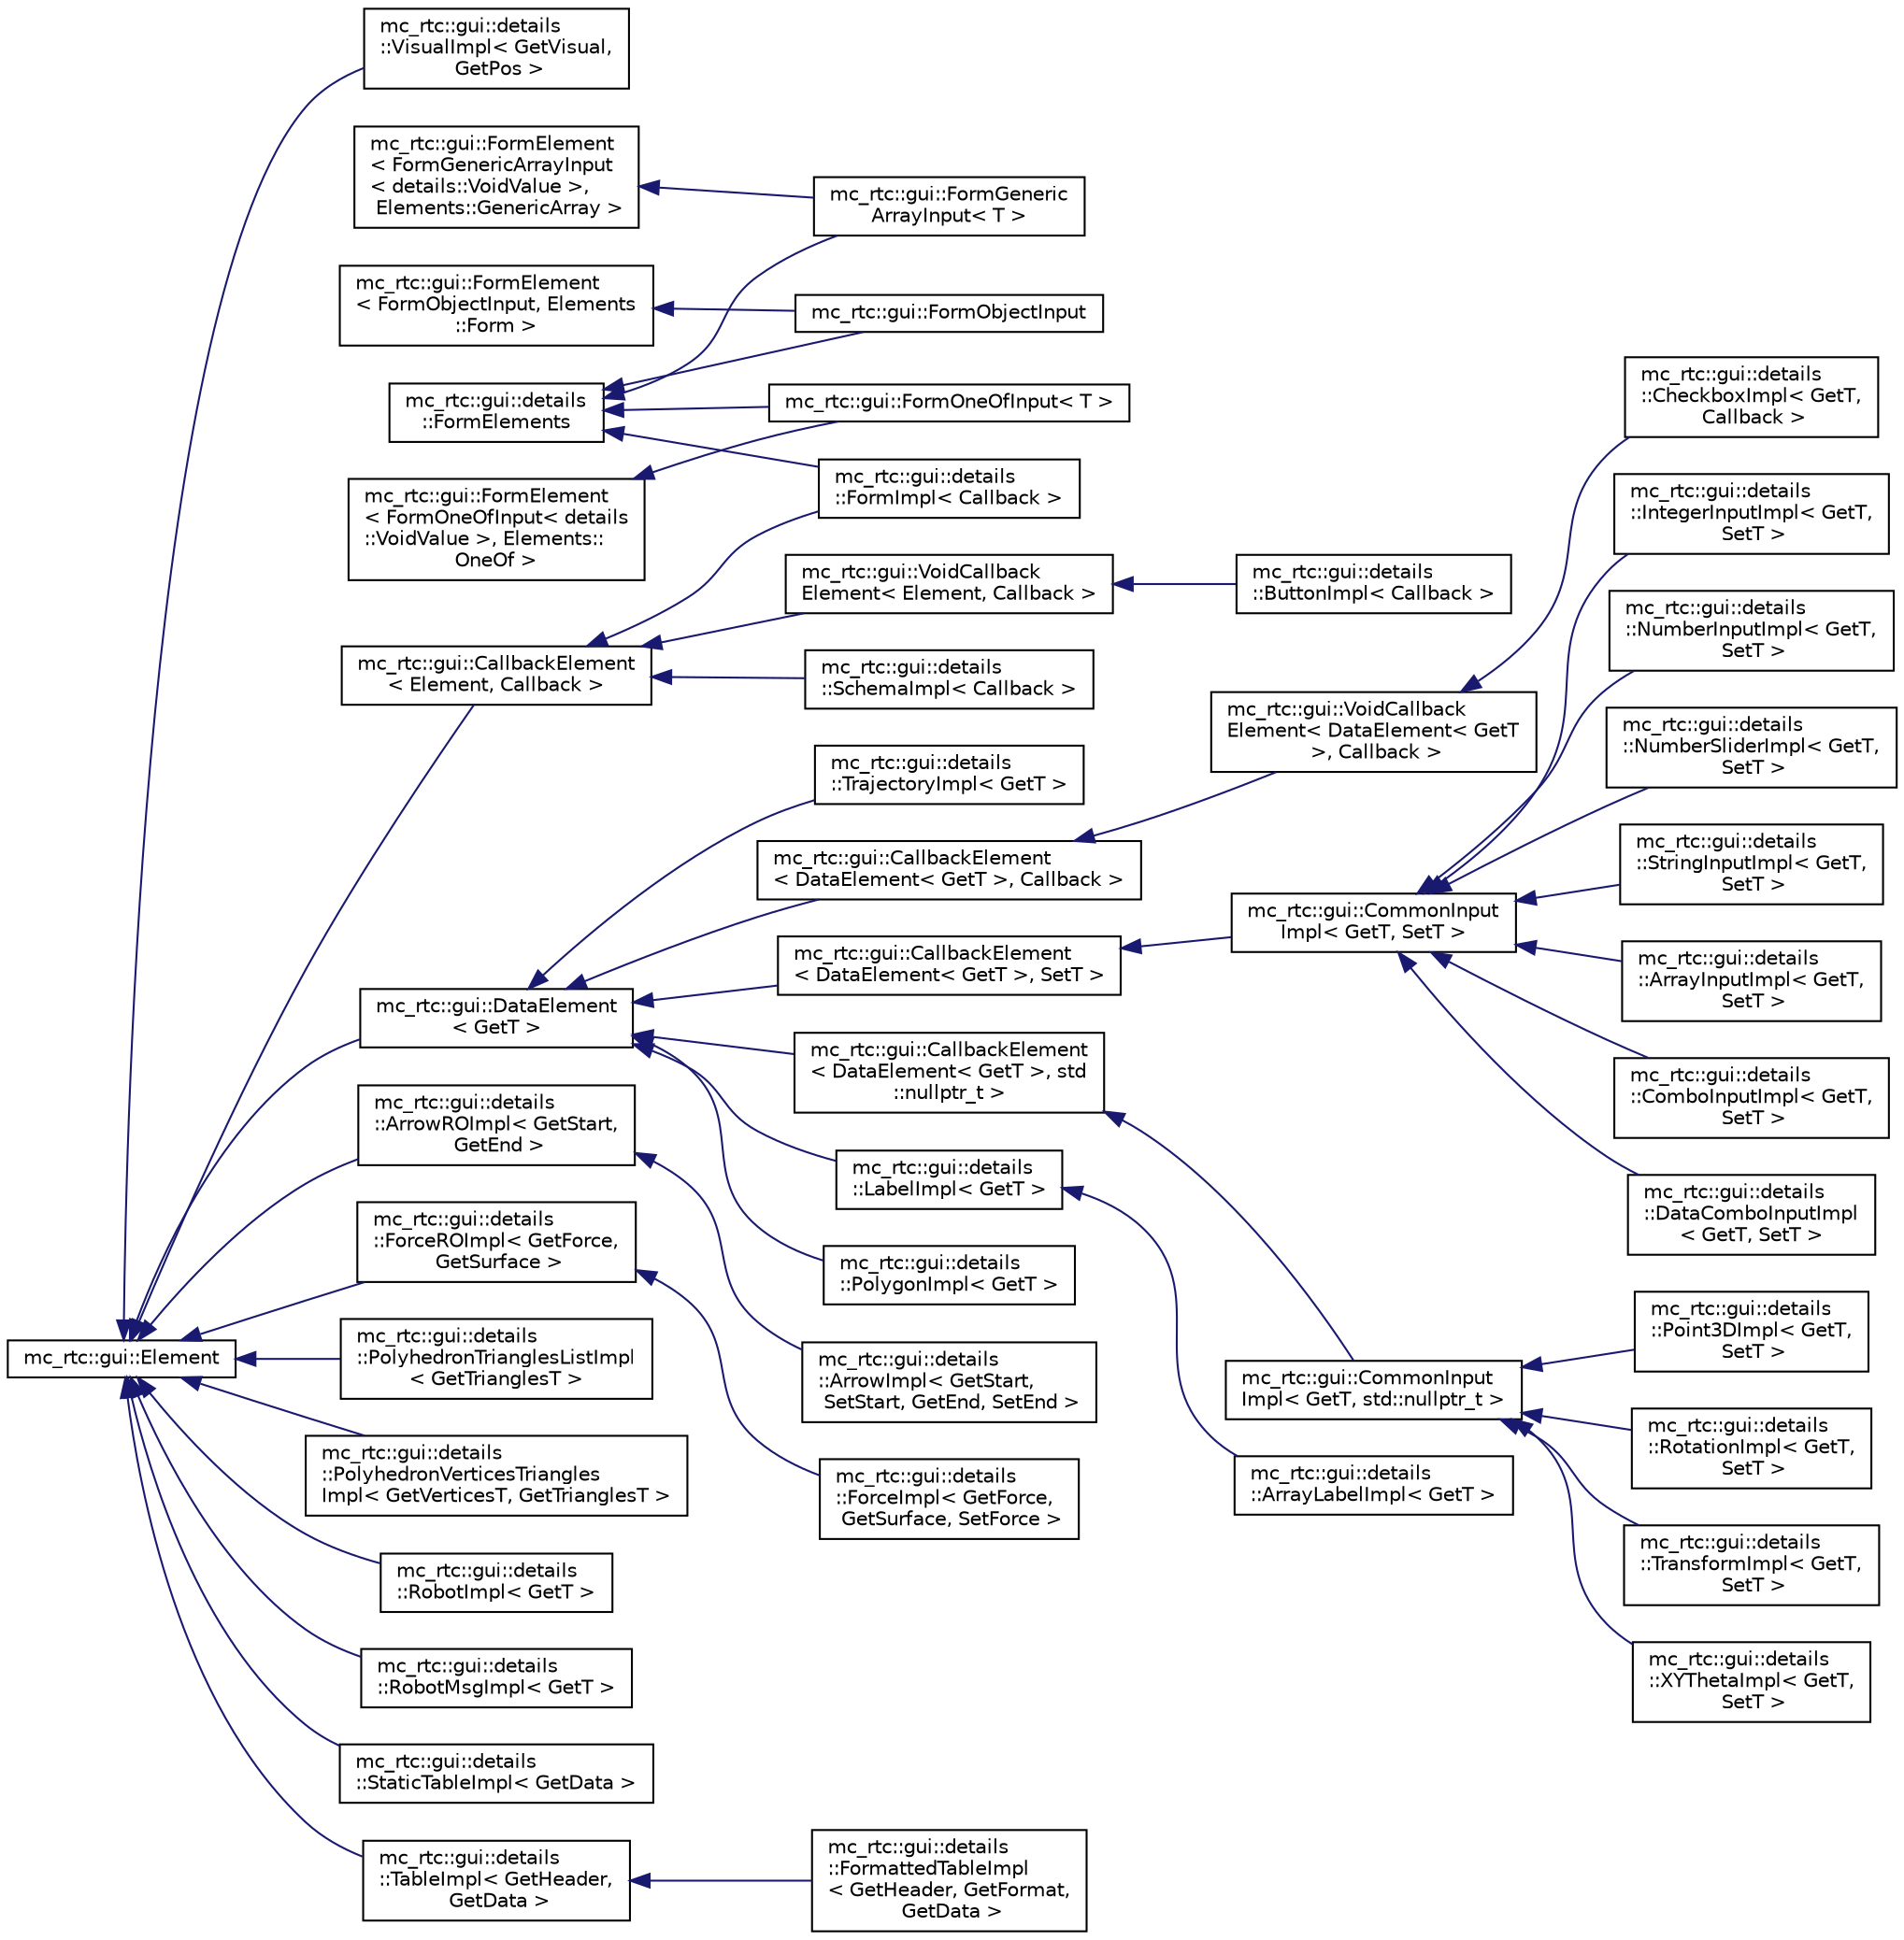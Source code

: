 digraph "Graphical Class Hierarchy"
{
 // INTERACTIVE_SVG=YES
 // LATEX_PDF_SIZE
  edge [fontname="Helvetica",fontsize="10",labelfontname="Helvetica",labelfontsize="10"];
  node [fontname="Helvetica",fontsize="10",shape=record];
  rankdir="LR";
  Node383 [label="mc_rtc::gui::Element",height=0.2,width=0.4,color="black", fillcolor="white", style="filled",URL="$structmc__rtc_1_1gui_1_1Element.html",tooltip=" "];
  Node383 -> Node384 [dir="back",color="midnightblue",fontsize="10",style="solid",fontname="Helvetica"];
  Node384 [label="mc_rtc::gui::CallbackElement\l\< Element, Callback \>",height=0.2,width=0.4,color="black", fillcolor="white", style="filled",URL="$structmc__rtc_1_1gui_1_1CallbackElement.html",tooltip=" "];
  Node384 -> Node1 [dir="back",color="midnightblue",fontsize="10",style="solid",fontname="Helvetica"];
  Node1 [label="mc_rtc::gui::details\l::FormImpl\< Callback \>",height=0.2,width=0.4,color="black", fillcolor="white", style="filled",URL="$structmc__rtc_1_1gui_1_1details_1_1FormImpl.html",tooltip=" "];
  Node384 -> Node385 [dir="back",color="midnightblue",fontsize="10",style="solid",fontname="Helvetica"];
  Node385 [label="mc_rtc::gui::details\l::SchemaImpl\< Callback \>",height=0.2,width=0.4,color="black", fillcolor="white", style="filled",URL="$structmc__rtc_1_1gui_1_1details_1_1SchemaImpl.html",tooltip=" "];
  Node384 -> Node386 [dir="back",color="midnightblue",fontsize="10",style="solid",fontname="Helvetica"];
  Node386 [label="mc_rtc::gui::VoidCallback\lElement\< Element, Callback \>",height=0.2,width=0.4,color="black", fillcolor="white", style="filled",URL="$structmc__rtc_1_1gui_1_1VoidCallbackElement.html",tooltip=" "];
  Node386 -> Node387 [dir="back",color="midnightblue",fontsize="10",style="solid",fontname="Helvetica"];
  Node387 [label="mc_rtc::gui::details\l::ButtonImpl\< Callback \>",height=0.2,width=0.4,color="black", fillcolor="white", style="filled",URL="$structmc__rtc_1_1gui_1_1details_1_1ButtonImpl.html",tooltip=" "];
  Node383 -> Node388 [dir="back",color="midnightblue",fontsize="10",style="solid",fontname="Helvetica"];
  Node388 [label="mc_rtc::gui::DataElement\l\< GetT \>",height=0.2,width=0.4,color="black", fillcolor="white", style="filled",URL="$structmc__rtc_1_1gui_1_1DataElement.html",tooltip=" "];
  Node388 -> Node389 [dir="back",color="midnightblue",fontsize="10",style="solid",fontname="Helvetica"];
  Node389 [label="mc_rtc::gui::CallbackElement\l\< DataElement\< GetT \>, Callback \>",height=0.2,width=0.4,color="black", fillcolor="white", style="filled",URL="$structmc__rtc_1_1gui_1_1CallbackElement.html",tooltip=" "];
  Node389 -> Node390 [dir="back",color="midnightblue",fontsize="10",style="solid",fontname="Helvetica"];
  Node390 [label="mc_rtc::gui::VoidCallback\lElement\< DataElement\< GetT\l \>, Callback \>",height=0.2,width=0.4,color="black", fillcolor="white", style="filled",URL="$structmc__rtc_1_1gui_1_1VoidCallbackElement.html",tooltip=" "];
  Node390 -> Node391 [dir="back",color="midnightblue",fontsize="10",style="solid",fontname="Helvetica"];
  Node391 [label="mc_rtc::gui::details\l::CheckboxImpl\< GetT,\l Callback \>",height=0.2,width=0.4,color="black", fillcolor="white", style="filled",URL="$structmc__rtc_1_1gui_1_1details_1_1CheckboxImpl.html",tooltip=" "];
  Node388 -> Node392 [dir="back",color="midnightblue",fontsize="10",style="solid",fontname="Helvetica"];
  Node392 [label="mc_rtc::gui::CallbackElement\l\< DataElement\< GetT \>, SetT \>",height=0.2,width=0.4,color="black", fillcolor="white", style="filled",URL="$structmc__rtc_1_1gui_1_1CallbackElement.html",tooltip=" "];
  Node392 -> Node393 [dir="back",color="midnightblue",fontsize="10",style="solid",fontname="Helvetica"];
  Node393 [label="mc_rtc::gui::CommonInput\lImpl\< GetT, SetT \>",height=0.2,width=0.4,color="black", fillcolor="white", style="filled",URL="$structmc__rtc_1_1gui_1_1CommonInputImpl.html",tooltip=" "];
  Node393 -> Node394 [dir="back",color="midnightblue",fontsize="10",style="solid",fontname="Helvetica"];
  Node394 [label="mc_rtc::gui::details\l::ArrayInputImpl\< GetT,\l SetT \>",height=0.2,width=0.4,color="black", fillcolor="white", style="filled",URL="$structmc__rtc_1_1gui_1_1details_1_1ArrayInputImpl.html",tooltip=" "];
  Node393 -> Node395 [dir="back",color="midnightblue",fontsize="10",style="solid",fontname="Helvetica"];
  Node395 [label="mc_rtc::gui::details\l::ComboInputImpl\< GetT,\l SetT \>",height=0.2,width=0.4,color="black", fillcolor="white", style="filled",URL="$structmc__rtc_1_1gui_1_1details_1_1ComboInputImpl.html",tooltip=" "];
  Node393 -> Node396 [dir="back",color="midnightblue",fontsize="10",style="solid",fontname="Helvetica"];
  Node396 [label="mc_rtc::gui::details\l::DataComboInputImpl\l\< GetT, SetT \>",height=0.2,width=0.4,color="black", fillcolor="white", style="filled",URL="$structmc__rtc_1_1gui_1_1details_1_1DataComboInputImpl.html",tooltip=" "];
  Node393 -> Node397 [dir="back",color="midnightblue",fontsize="10",style="solid",fontname="Helvetica"];
  Node397 [label="mc_rtc::gui::details\l::IntegerInputImpl\< GetT,\l SetT \>",height=0.2,width=0.4,color="black", fillcolor="white", style="filled",URL="$structmc__rtc_1_1gui_1_1details_1_1IntegerInputImpl.html",tooltip=" "];
  Node393 -> Node398 [dir="back",color="midnightblue",fontsize="10",style="solid",fontname="Helvetica"];
  Node398 [label="mc_rtc::gui::details\l::NumberInputImpl\< GetT,\l SetT \>",height=0.2,width=0.4,color="black", fillcolor="white", style="filled",URL="$structmc__rtc_1_1gui_1_1details_1_1NumberInputImpl.html",tooltip=" "];
  Node393 -> Node399 [dir="back",color="midnightblue",fontsize="10",style="solid",fontname="Helvetica"];
  Node399 [label="mc_rtc::gui::details\l::NumberSliderImpl\< GetT,\l SetT \>",height=0.2,width=0.4,color="black", fillcolor="white", style="filled",URL="$structmc__rtc_1_1gui_1_1details_1_1NumberSliderImpl.html",tooltip=" "];
  Node393 -> Node400 [dir="back",color="midnightblue",fontsize="10",style="solid",fontname="Helvetica"];
  Node400 [label="mc_rtc::gui::details\l::StringInputImpl\< GetT,\l SetT \>",height=0.2,width=0.4,color="black", fillcolor="white", style="filled",URL="$structmc__rtc_1_1gui_1_1details_1_1StringInputImpl.html",tooltip=" "];
  Node388 -> Node401 [dir="back",color="midnightblue",fontsize="10",style="solid",fontname="Helvetica"];
  Node401 [label="mc_rtc::gui::CallbackElement\l\< DataElement\< GetT \>, std\l::nullptr_t \>",height=0.2,width=0.4,color="black", fillcolor="white", style="filled",URL="$structmc__rtc_1_1gui_1_1CallbackElement.html",tooltip=" "];
  Node401 -> Node402 [dir="back",color="midnightblue",fontsize="10",style="solid",fontname="Helvetica"];
  Node402 [label="mc_rtc::gui::CommonInput\lImpl\< GetT, std::nullptr_t \>",height=0.2,width=0.4,color="black", fillcolor="white", style="filled",URL="$structmc__rtc_1_1gui_1_1CommonInputImpl.html",tooltip=" "];
  Node402 -> Node403 [dir="back",color="midnightblue",fontsize="10",style="solid",fontname="Helvetica"];
  Node403 [label="mc_rtc::gui::details\l::Point3DImpl\< GetT,\l SetT \>",height=0.2,width=0.4,color="black", fillcolor="white", style="filled",URL="$structmc__rtc_1_1gui_1_1details_1_1Point3DImpl.html",tooltip=" "];
  Node402 -> Node404 [dir="back",color="midnightblue",fontsize="10",style="solid",fontname="Helvetica"];
  Node404 [label="mc_rtc::gui::details\l::RotationImpl\< GetT,\l SetT \>",height=0.2,width=0.4,color="black", fillcolor="white", style="filled",URL="$structmc__rtc_1_1gui_1_1details_1_1RotationImpl.html",tooltip=" "];
  Node402 -> Node405 [dir="back",color="midnightblue",fontsize="10",style="solid",fontname="Helvetica"];
  Node405 [label="mc_rtc::gui::details\l::TransformImpl\< GetT,\l SetT \>",height=0.2,width=0.4,color="black", fillcolor="white", style="filled",URL="$structmc__rtc_1_1gui_1_1details_1_1TransformImpl.html",tooltip=" "];
  Node402 -> Node406 [dir="back",color="midnightblue",fontsize="10",style="solid",fontname="Helvetica"];
  Node406 [label="mc_rtc::gui::details\l::XYThetaImpl\< GetT,\l SetT \>",height=0.2,width=0.4,color="black", fillcolor="white", style="filled",URL="$structmc__rtc_1_1gui_1_1details_1_1XYThetaImpl.html",tooltip=" "];
  Node388 -> Node407 [dir="back",color="midnightblue",fontsize="10",style="solid",fontname="Helvetica"];
  Node407 [label="mc_rtc::gui::details\l::LabelImpl\< GetT \>",height=0.2,width=0.4,color="black", fillcolor="white", style="filled",URL="$structmc__rtc_1_1gui_1_1details_1_1LabelImpl.html",tooltip=" "];
  Node407 -> Node408 [dir="back",color="midnightblue",fontsize="10",style="solid",fontname="Helvetica"];
  Node408 [label="mc_rtc::gui::details\l::ArrayLabelImpl\< GetT \>",height=0.2,width=0.4,color="black", fillcolor="white", style="filled",URL="$structmc__rtc_1_1gui_1_1details_1_1ArrayLabelImpl.html",tooltip=" "];
  Node388 -> Node409 [dir="back",color="midnightblue",fontsize="10",style="solid",fontname="Helvetica"];
  Node409 [label="mc_rtc::gui::details\l::PolygonImpl\< GetT \>",height=0.2,width=0.4,color="black", fillcolor="white", style="filled",URL="$structmc__rtc_1_1gui_1_1details_1_1PolygonImpl.html",tooltip=" "];
  Node388 -> Node410 [dir="back",color="midnightblue",fontsize="10",style="solid",fontname="Helvetica"];
  Node410 [label="mc_rtc::gui::details\l::TrajectoryImpl\< GetT \>",height=0.2,width=0.4,color="black", fillcolor="white", style="filled",URL="$structmc__rtc_1_1gui_1_1details_1_1TrajectoryImpl.html",tooltip=" "];
  Node383 -> Node411 [dir="back",color="midnightblue",fontsize="10",style="solid",fontname="Helvetica"];
  Node411 [label="mc_rtc::gui::details\l::ArrowROImpl\< GetStart,\l GetEnd \>",height=0.2,width=0.4,color="black", fillcolor="white", style="filled",URL="$structmc__rtc_1_1gui_1_1details_1_1ArrowROImpl.html",tooltip=" "];
  Node411 -> Node412 [dir="back",color="midnightblue",fontsize="10",style="solid",fontname="Helvetica"];
  Node412 [label="mc_rtc::gui::details\l::ArrowImpl\< GetStart,\l SetStart, GetEnd, SetEnd \>",height=0.2,width=0.4,color="black", fillcolor="white", style="filled",URL="$structmc__rtc_1_1gui_1_1details_1_1ArrowImpl.html",tooltip=" "];
  Node383 -> Node413 [dir="back",color="midnightblue",fontsize="10",style="solid",fontname="Helvetica"];
  Node413 [label="mc_rtc::gui::details\l::ForceROImpl\< GetForce,\l GetSurface \>",height=0.2,width=0.4,color="black", fillcolor="white", style="filled",URL="$structmc__rtc_1_1gui_1_1details_1_1ForceROImpl.html",tooltip=" "];
  Node413 -> Node414 [dir="back",color="midnightblue",fontsize="10",style="solid",fontname="Helvetica"];
  Node414 [label="mc_rtc::gui::details\l::ForceImpl\< GetForce,\l GetSurface, SetForce \>",height=0.2,width=0.4,color="black", fillcolor="white", style="filled",URL="$structmc__rtc_1_1gui_1_1details_1_1ForceImpl.html",tooltip=" "];
  Node383 -> Node415 [dir="back",color="midnightblue",fontsize="10",style="solid",fontname="Helvetica"];
  Node415 [label="mc_rtc::gui::details\l::PolyhedronTrianglesListImpl\l\< GetTrianglesT \>",height=0.2,width=0.4,color="black", fillcolor="white", style="filled",URL="$structmc__rtc_1_1gui_1_1details_1_1PolyhedronTrianglesListImpl.html",tooltip=" "];
  Node383 -> Node416 [dir="back",color="midnightblue",fontsize="10",style="solid",fontname="Helvetica"];
  Node416 [label="mc_rtc::gui::details\l::PolyhedronVerticesTriangles\lImpl\< GetVerticesT, GetTrianglesT \>",height=0.2,width=0.4,color="black", fillcolor="white", style="filled",URL="$structmc__rtc_1_1gui_1_1details_1_1PolyhedronVerticesTrianglesImpl.html",tooltip=" "];
  Node383 -> Node417 [dir="back",color="midnightblue",fontsize="10",style="solid",fontname="Helvetica"];
  Node417 [label="mc_rtc::gui::details\l::RobotImpl\< GetT \>",height=0.2,width=0.4,color="black", fillcolor="white", style="filled",URL="$structmc__rtc_1_1gui_1_1details_1_1RobotImpl.html",tooltip=" "];
  Node383 -> Node418 [dir="back",color="midnightblue",fontsize="10",style="solid",fontname="Helvetica"];
  Node418 [label="mc_rtc::gui::details\l::RobotMsgImpl\< GetT \>",height=0.2,width=0.4,color="black", fillcolor="white", style="filled",URL="$structmc__rtc_1_1gui_1_1details_1_1RobotMsgImpl.html",tooltip=" "];
  Node383 -> Node419 [dir="back",color="midnightblue",fontsize="10",style="solid",fontname="Helvetica"];
  Node419 [label="mc_rtc::gui::details\l::StaticTableImpl\< GetData \>",height=0.2,width=0.4,color="black", fillcolor="white", style="filled",URL="$structmc__rtc_1_1gui_1_1details_1_1StaticTableImpl.html",tooltip=" "];
  Node383 -> Node420 [dir="back",color="midnightblue",fontsize="10",style="solid",fontname="Helvetica"];
  Node420 [label="mc_rtc::gui::details\l::TableImpl\< GetHeader,\l GetData \>",height=0.2,width=0.4,color="black", fillcolor="white", style="filled",URL="$structmc__rtc_1_1gui_1_1details_1_1TableImpl.html",tooltip=" "];
  Node420 -> Node421 [dir="back",color="midnightblue",fontsize="10",style="solid",fontname="Helvetica"];
  Node421 [label="mc_rtc::gui::details\l::FormattedTableImpl\l\< GetHeader, GetFormat,\l GetData \>",height=0.2,width=0.4,color="black", fillcolor="white", style="filled",URL="$structmc__rtc_1_1gui_1_1details_1_1FormattedTableImpl.html",tooltip=" "];
  Node383 -> Node422 [dir="back",color="midnightblue",fontsize="10",style="solid",fontname="Helvetica"];
  Node422 [label="mc_rtc::gui::details\l::VisualImpl\< GetVisual,\l GetPos \>",height=0.2,width=0.4,color="black", fillcolor="white", style="filled",URL="$structmc__rtc_1_1gui_1_1details_1_1VisualImpl.html",tooltip=" "];
  Node338 [label="mc_rtc::gui::FormElement\l\< FormGenericArrayInput\l\< details::VoidValue \>,\l Elements::GenericArray \>",height=0.2,width=0.4,color="black", fillcolor="white", style="filled",URL="$structmc__rtc_1_1gui_1_1FormElement.html",tooltip=" "];
  Node338 -> Node2 [dir="back",color="midnightblue",fontsize="10",style="solid",fontname="Helvetica"];
  Node2 [label="mc_rtc::gui::FormGeneric\lArrayInput\< T \>",height=0.2,width=0.4,color="black", fillcolor="white", style="filled",URL="$structmc__rtc_1_1gui_1_1FormGenericArrayInput.html",tooltip=" "];
  Node335 [label="mc_rtc::gui::FormElement\l\< FormObjectInput, Elements\l::Form \>",height=0.2,width=0.4,color="black", fillcolor="white", style="filled",URL="$structmc__rtc_1_1gui_1_1FormElement.html",tooltip=" "];
  Node335 -> Node3 [dir="back",color="midnightblue",fontsize="10",style="solid",fontname="Helvetica"];
  Node3 [label="mc_rtc::gui::FormObjectInput",height=0.2,width=0.4,color="black", fillcolor="white", style="filled",URL="$structmc__rtc_1_1gui_1_1FormObjectInput.html",tooltip=" "];
  Node334 [label="mc_rtc::gui::FormElement\l\< FormOneOfInput\< details\l::VoidValue \>, Elements::\lOneOf \>",height=0.2,width=0.4,color="black", fillcolor="white", style="filled",URL="$structmc__rtc_1_1gui_1_1FormElement.html",tooltip=" "];
  Node334 -> Node4 [dir="back",color="midnightblue",fontsize="10",style="solid",fontname="Helvetica"];
  Node4 [label="mc_rtc::gui::FormOneOfInput\< T \>",height=0.2,width=0.4,color="black", fillcolor="white", style="filled",URL="$structmc__rtc_1_1gui_1_1FormOneOfInput.html",tooltip=" "];
  Node0 [label="mc_rtc::gui::details\l::FormElements",height=0.2,width=0.4,color="black", fillcolor="white", style="filled",URL="$structmc__rtc_1_1gui_1_1details_1_1FormElements.html",tooltip=" "];
  Node0 -> Node1 [dir="back",color="midnightblue",fontsize="10",style="solid",fontname="Helvetica"];
  Node0 -> Node2 [dir="back",color="midnightblue",fontsize="10",style="solid",fontname="Helvetica"];
  Node0 -> Node3 [dir="back",color="midnightblue",fontsize="10",style="solid",fontname="Helvetica"];
  Node0 -> Node4 [dir="back",color="midnightblue",fontsize="10",style="solid",fontname="Helvetica"];
}
